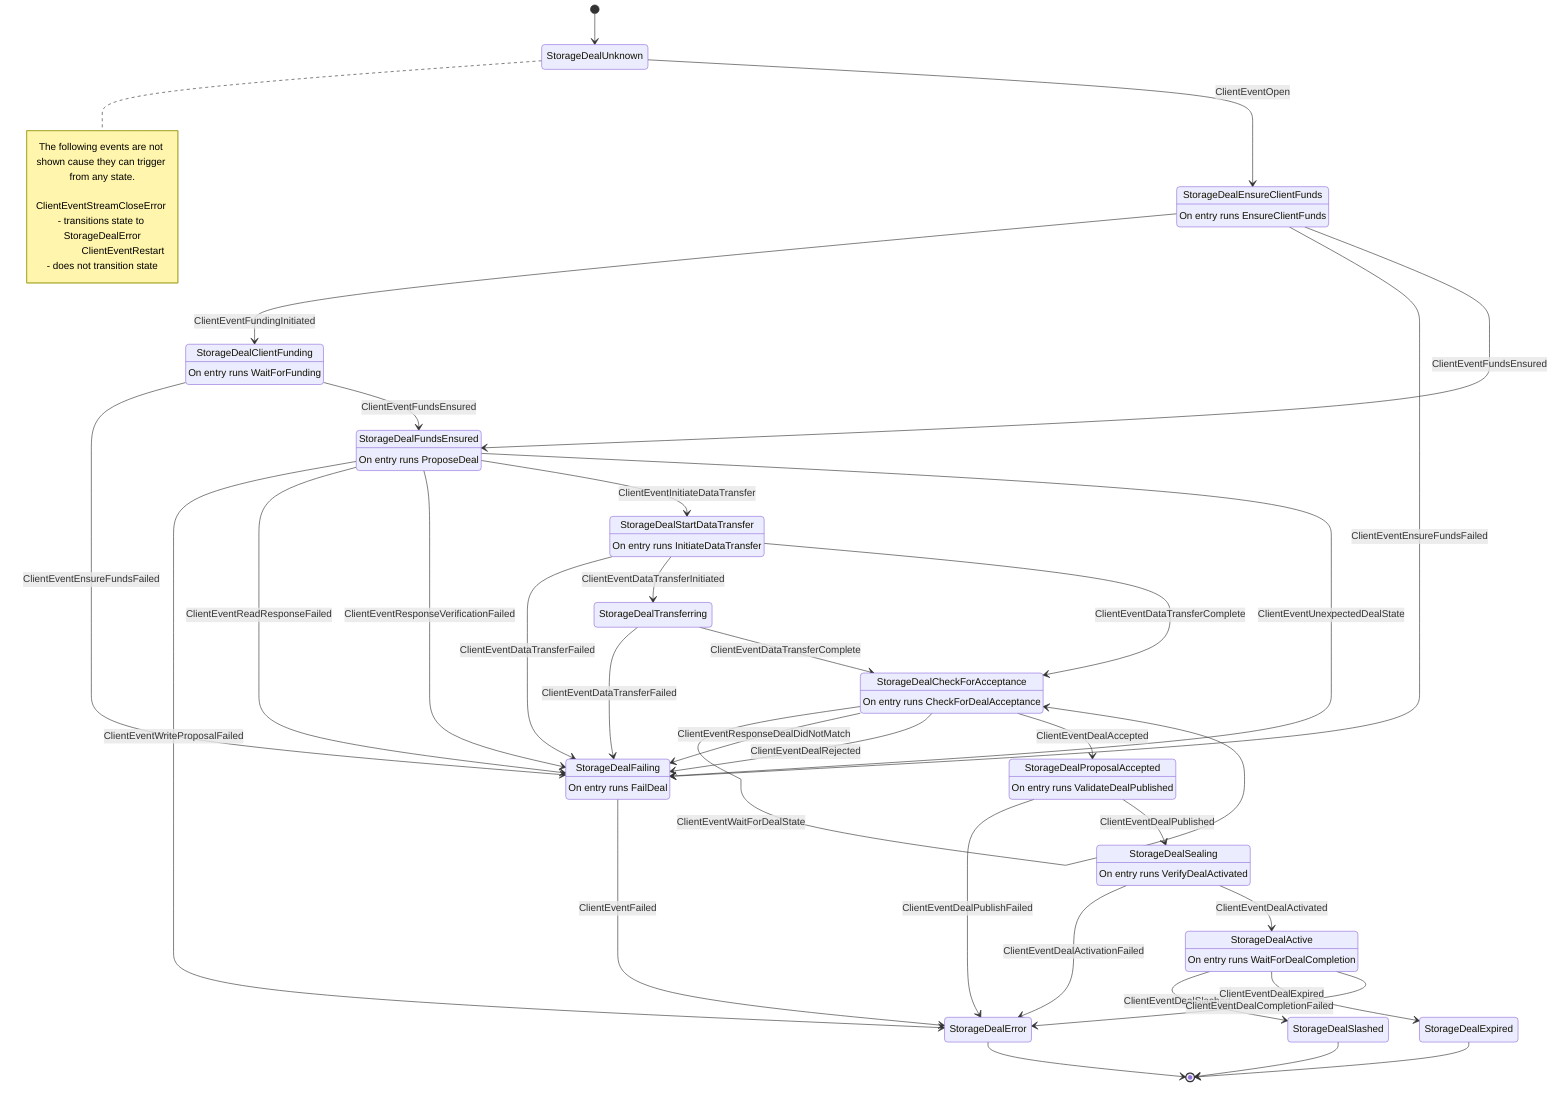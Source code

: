 stateDiagram-v2
	state "StorageDealUnknown" as 0
	state "StorageDealProposalAccepted" as 3
	state "StorageDealSealing" as 5
	state "StorageDealActive" as 6
	state "StorageDealExpired" as 7
	state "StorageDealSlashed" as 8
	state "StorageDealFailing" as 10
	state "StorageDealFundsEnsured" as 11
	state "StorageDealCheckForAcceptance" as 13
	state "StorageDealStartDataTransfer" as 16
	state "StorageDealTransferring" as 17
	state "StorageDealEnsureClientFunds" as 21
	state "StorageDealClientFunding" as 23
	state "StorageDealError" as 26
	3 : On entry runs ValidateDealPublished
	5 : On entry runs VerifyDealActivated
	6 : On entry runs WaitForDealCompletion
	10 : On entry runs FailDeal
	11 : On entry runs ProposeDeal
	13 : On entry runs CheckForDealAcceptance
	16 : On entry runs InitiateDataTransfer
	21 : On entry runs EnsureClientFunds
	23 : On entry runs WaitForFunding
	[*] --> 0
	note right of 0
		The following events are not shown cause they can trigger from any state.

		ClientEventStreamCloseError - transitions state to StorageDealError
		ClientEventRestart - does not transition state
	end note
	0 --> 21 : ClientEventOpen
	21 --> 23 : ClientEventFundingInitiated
	21 --> 10 : ClientEventEnsureFundsFailed
	23 --> 10 : ClientEventEnsureFundsFailed
	21 --> 11 : ClientEventFundsEnsured
	23 --> 11 : ClientEventFundsEnsured
	11 --> 26 : ClientEventWriteProposalFailed
	11 --> 10 : ClientEventReadResponseFailed
	11 --> 10 : ClientEventResponseVerificationFailed
	11 --> 16 : ClientEventInitiateDataTransfer
	11 --> 10 : ClientEventUnexpectedDealState
	16 --> 10 : ClientEventDataTransferFailed
	17 --> 10 : ClientEventDataTransferFailed
	16 --> 17 : ClientEventDataTransferInitiated
	16 --> 13 : ClientEventDataTransferComplete
	17 --> 13 : ClientEventDataTransferComplete
	13 --> 13 : ClientEventWaitForDealState
	13 --> 10 : ClientEventResponseDealDidNotMatch
	13 --> 10 : ClientEventDealRejected
	13 --> 3 : ClientEventDealAccepted
	3 --> 26 : ClientEventDealPublishFailed
	3 --> 5 : ClientEventDealPublished
	5 --> 26 : ClientEventDealActivationFailed
	5 --> 6 : ClientEventDealActivated
	6 --> 8 : ClientEventDealSlashed
	6 --> 7 : ClientEventDealExpired
	6 --> 26 : ClientEventDealCompletionFailed
	10 --> 26 : ClientEventFailed
	8 --> [*]
	7 --> [*]
	26 --> [*]